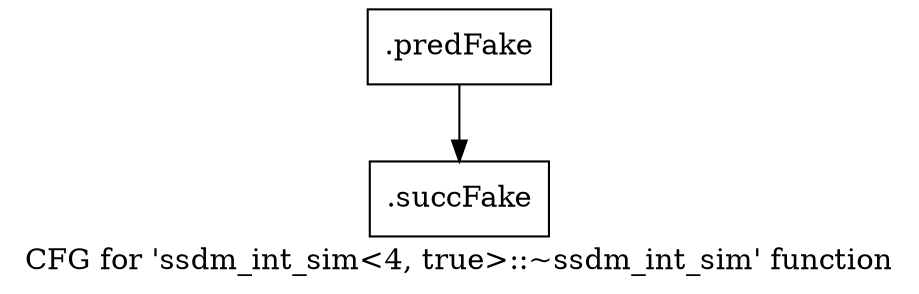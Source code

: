 digraph "CFG for 'ssdm_int_sim\<4, true\>::~ssdm_int_sim' function" {
	label="CFG for 'ssdm_int_sim\<4, true\>::~ssdm_int_sim' function";

	Node0x4444910 [shape=record,filename="",linenumber="",label="{.predFake}"];
	Node0x4444910 -> Node0x4399a10[ callList="" memoryops="" filename="/media/miguel/NewVolume/Linux/Xilinx/Vitis_HLS/2020.2/include/ap_common.h" execusionnum="0"];
	Node0x4399a10 [shape=record,filename="/media/miguel/NewVolume/Linux/Xilinx/Vitis_HLS/2020.2/include/ap_common.h",linenumber="639",label="{.succFake}"];
}
